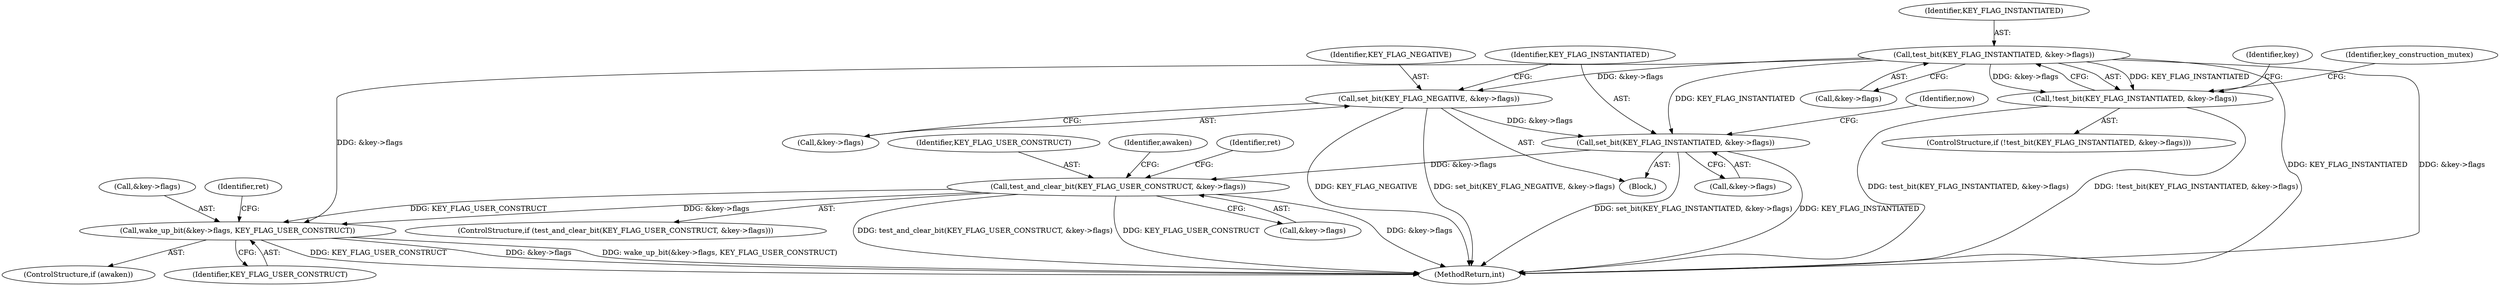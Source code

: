 digraph "1_linux_363b02dab09b3226f3bd1420dad9c72b79a42a76_6@del" {
"1000156" [label="(Call,test_bit(KEY_FLAG_INSTANTIATED, &key->flags))"];
"1000155" [label="(Call,!test_bit(KEY_FLAG_INSTANTIATED, &key->flags))"];
"1000177" [label="(Call,set_bit(KEY_FLAG_NEGATIVE, &key->flags))"];
"1000183" [label="(Call,set_bit(KEY_FLAG_INSTANTIATED, &key->flags))"];
"1000208" [label="(Call,test_and_clear_bit(KEY_FLAG_USER_CONSTRUCT, &key->flags))"];
"1000252" [label="(Call,wake_up_bit(&key->flags, KEY_FLAG_USER_CONSTRUCT))"];
"1000208" [label="(Call,test_and_clear_bit(KEY_FLAG_USER_CONSTRUCT, &key->flags))"];
"1000190" [label="(Identifier,now)"];
"1000215" [label="(Identifier,awaken)"];
"1000183" [label="(Call,set_bit(KEY_FLAG_INSTANTIATED, &key->flags))"];
"1000250" [label="(ControlStructure,if (awaken))"];
"1000253" [label="(Call,&key->flags)"];
"1000218" [label="(Identifier,ret)"];
"1000162" [label="(Block,)"];
"1000252" [label="(Call,wake_up_bit(&key->flags, KEY_FLAG_USER_CONSTRUCT))"];
"1000184" [label="(Identifier,KEY_FLAG_INSTANTIATED)"];
"1000209" [label="(Identifier,KEY_FLAG_USER_CONSTRUCT)"];
"1000156" [label="(Call,test_bit(KEY_FLAG_INSTANTIATED, &key->flags))"];
"1000167" [label="(Identifier,key)"];
"1000261" [label="(Identifier,ret)"];
"1000236" [label="(Identifier,key_construction_mutex)"];
"1000154" [label="(ControlStructure,if (!test_bit(KEY_FLAG_INSTANTIATED, &key->flags)))"];
"1000265" [label="(MethodReturn,int)"];
"1000210" [label="(Call,&key->flags)"];
"1000177" [label="(Call,set_bit(KEY_FLAG_NEGATIVE, &key->flags))"];
"1000179" [label="(Call,&key->flags)"];
"1000257" [label="(Identifier,KEY_FLAG_USER_CONSTRUCT)"];
"1000157" [label="(Identifier,KEY_FLAG_INSTANTIATED)"];
"1000158" [label="(Call,&key->flags)"];
"1000155" [label="(Call,!test_bit(KEY_FLAG_INSTANTIATED, &key->flags))"];
"1000185" [label="(Call,&key->flags)"];
"1000178" [label="(Identifier,KEY_FLAG_NEGATIVE)"];
"1000207" [label="(ControlStructure,if (test_and_clear_bit(KEY_FLAG_USER_CONSTRUCT, &key->flags)))"];
"1000156" -> "1000155"  [label="AST: "];
"1000156" -> "1000158"  [label="CFG: "];
"1000157" -> "1000156"  [label="AST: "];
"1000158" -> "1000156"  [label="AST: "];
"1000155" -> "1000156"  [label="CFG: "];
"1000156" -> "1000265"  [label="DDG: KEY_FLAG_INSTANTIATED"];
"1000156" -> "1000265"  [label="DDG: &key->flags"];
"1000156" -> "1000155"  [label="DDG: KEY_FLAG_INSTANTIATED"];
"1000156" -> "1000155"  [label="DDG: &key->flags"];
"1000156" -> "1000177"  [label="DDG: &key->flags"];
"1000156" -> "1000183"  [label="DDG: KEY_FLAG_INSTANTIATED"];
"1000156" -> "1000252"  [label="DDG: &key->flags"];
"1000155" -> "1000154"  [label="AST: "];
"1000167" -> "1000155"  [label="CFG: "];
"1000236" -> "1000155"  [label="CFG: "];
"1000155" -> "1000265"  [label="DDG: !test_bit(KEY_FLAG_INSTANTIATED, &key->flags)"];
"1000155" -> "1000265"  [label="DDG: test_bit(KEY_FLAG_INSTANTIATED, &key->flags)"];
"1000177" -> "1000162"  [label="AST: "];
"1000177" -> "1000179"  [label="CFG: "];
"1000178" -> "1000177"  [label="AST: "];
"1000179" -> "1000177"  [label="AST: "];
"1000184" -> "1000177"  [label="CFG: "];
"1000177" -> "1000265"  [label="DDG: KEY_FLAG_NEGATIVE"];
"1000177" -> "1000265"  [label="DDG: set_bit(KEY_FLAG_NEGATIVE, &key->flags)"];
"1000177" -> "1000183"  [label="DDG: &key->flags"];
"1000183" -> "1000162"  [label="AST: "];
"1000183" -> "1000185"  [label="CFG: "];
"1000184" -> "1000183"  [label="AST: "];
"1000185" -> "1000183"  [label="AST: "];
"1000190" -> "1000183"  [label="CFG: "];
"1000183" -> "1000265"  [label="DDG: KEY_FLAG_INSTANTIATED"];
"1000183" -> "1000265"  [label="DDG: set_bit(KEY_FLAG_INSTANTIATED, &key->flags)"];
"1000183" -> "1000208"  [label="DDG: &key->flags"];
"1000208" -> "1000207"  [label="AST: "];
"1000208" -> "1000210"  [label="CFG: "];
"1000209" -> "1000208"  [label="AST: "];
"1000210" -> "1000208"  [label="AST: "];
"1000215" -> "1000208"  [label="CFG: "];
"1000218" -> "1000208"  [label="CFG: "];
"1000208" -> "1000265"  [label="DDG: KEY_FLAG_USER_CONSTRUCT"];
"1000208" -> "1000265"  [label="DDG: &key->flags"];
"1000208" -> "1000265"  [label="DDG: test_and_clear_bit(KEY_FLAG_USER_CONSTRUCT, &key->flags)"];
"1000208" -> "1000252"  [label="DDG: &key->flags"];
"1000208" -> "1000252"  [label="DDG: KEY_FLAG_USER_CONSTRUCT"];
"1000252" -> "1000250"  [label="AST: "];
"1000252" -> "1000257"  [label="CFG: "];
"1000253" -> "1000252"  [label="AST: "];
"1000257" -> "1000252"  [label="AST: "];
"1000261" -> "1000252"  [label="CFG: "];
"1000252" -> "1000265"  [label="DDG: &key->flags"];
"1000252" -> "1000265"  [label="DDG: wake_up_bit(&key->flags, KEY_FLAG_USER_CONSTRUCT)"];
"1000252" -> "1000265"  [label="DDG: KEY_FLAG_USER_CONSTRUCT"];
}
